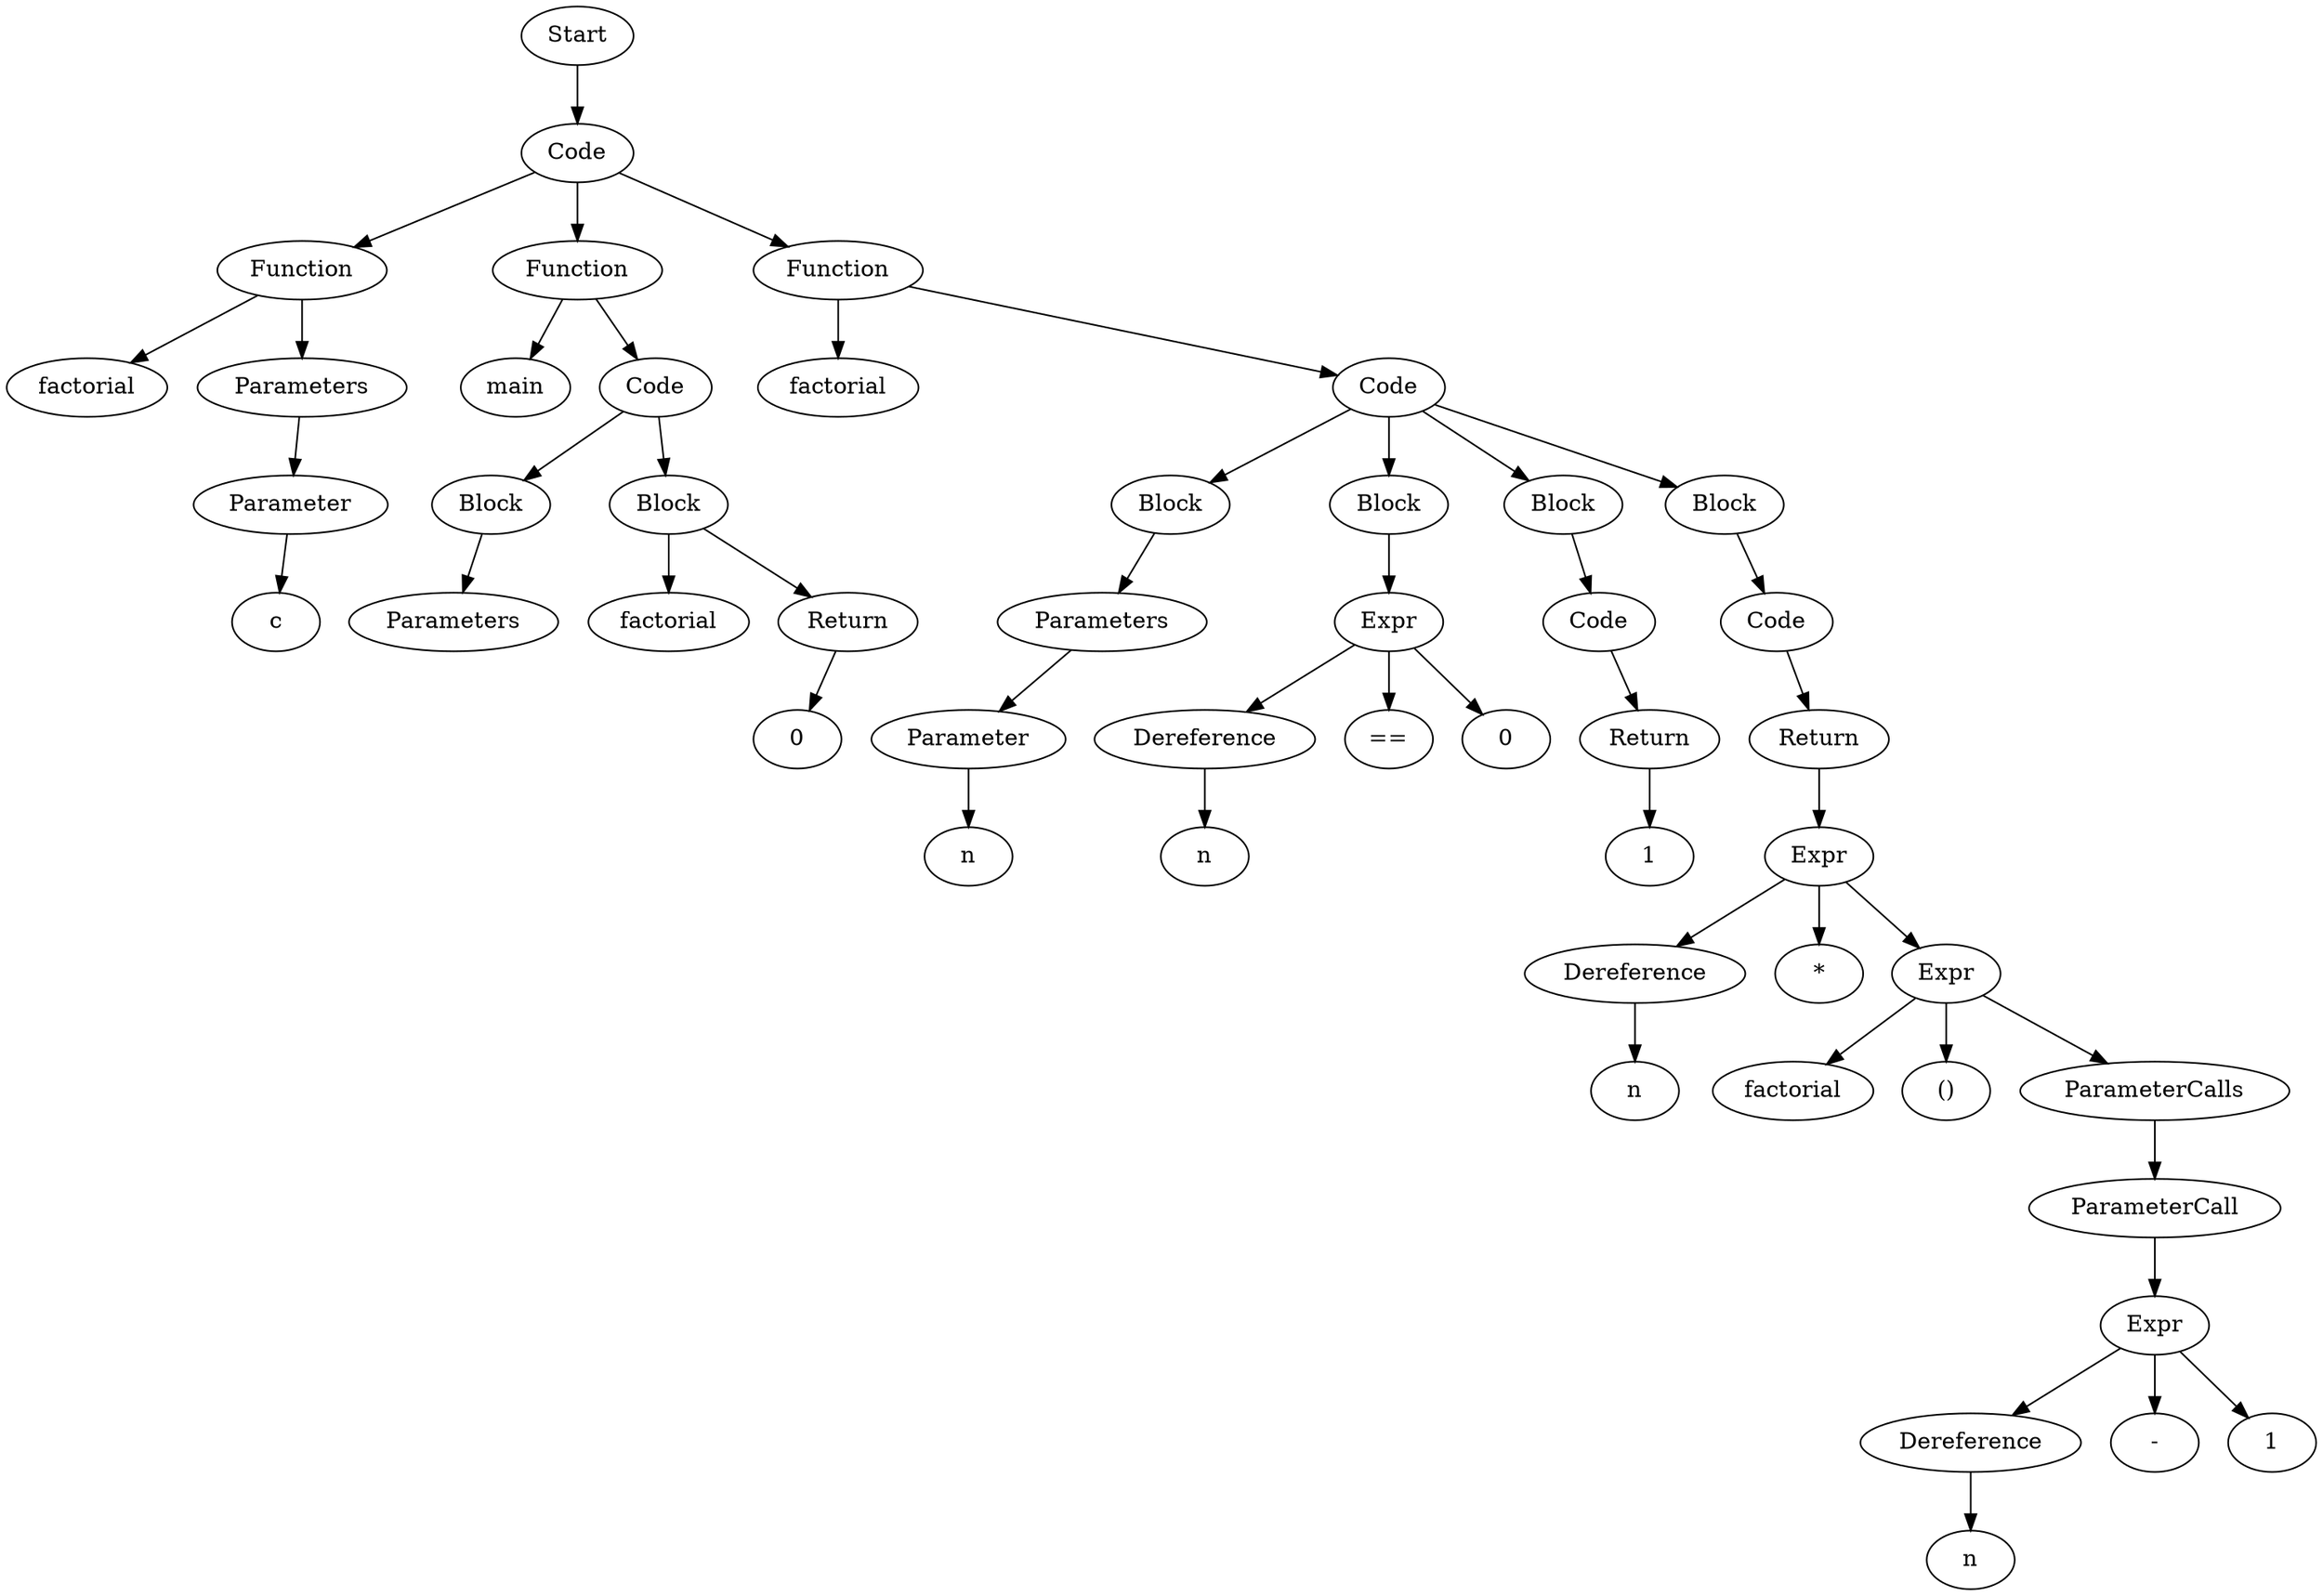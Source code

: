 digraph AST {
  "139136232265024" [label="Start"];
  "139136232265024" -> "139136232260176";
  "139136232260176" [label="Code"];
  "139136232260176" -> "139136232274768";
  "139136232260176" -> "139136232272032";
  "139136232260176" -> "139136230927536";
  "139136232274768" [label="Function"];
  "139136232274768" -> "139136232275536";
  "139136232274768" -> "139136232275296";
  "139136232275536" [label="factorial"];
  "139136232275296" [label="Parameters"];
  "139136232275296" -> "139136232259792";
  "139136232259792" [label="Parameter"];
  "139136232259792" -> "139136232262336";
  "139136232262336" [label="c"];
  "139136232272032" [label="Function"];
  "139136232272032" -> "139136232269008";
  "139136232272032" -> "139136232271024";
  "139136232269008" [label="main"];
  "139136232271024" [label="Code"];
  "139136232271024" -> "139136230922880";
  "139136232271024" -> "139136230917792";
  "139136230922880" [label="Block"];
  "139136230922880" -> "139136232260128";
  "139136232260128" [label="Parameters"];
  "139136230917792" [label="Block"];
  "139136230917792" -> "139136232266752";
  "139136230917792" -> "139136232269296";
  "139136232266752" [label="factorial"];
  "139136232269296" [label="Return"];
  "139136232269296" -> "139136230917024";
  "139136230917024" [label="0"];
  "139136230927536" [label="Function"];
  "139136230927536" -> "139136230925712";
  "139136230927536" -> "139136230921104";
  "139136230925712" [label="factorial"];
  "139136230921104" [label="Code"];
  "139136230921104" -> "139136230917840";
  "139136230921104" -> "139136230926192";
  "139136230921104" -> "139136230927200";
  "139136230921104" -> "139136230927008";
  "139136230917840" [label="Block"];
  "139136230917840" -> "139136230926816";
  "139136230926816" [label="Parameters"];
  "139136230926816" -> "139136230932144";
  "139136230932144" [label="Parameter"];
  "139136230932144" -> "139136230930032";
  "139136230930032" [label="n"];
  "139136230926192" [label="Block"];
  "139136230926192" -> "139136230920816";
  "139136230920816" [label="Expr"];
  "139136230920816" -> "139136232273664";
  "139136230920816" -> "139136230918128";
  "139136230920816" -> "139136230922832";
  "139136232273664" [label="Dereference"];
  "139136232273664" -> "139136230932432";
  "139136230932432" [label="n"];
  "139136230918128" [label="=="];
  "139136230922832" [label="0"];
  "139136230927200" [label="Block"];
  "139136230927200" -> "139136230928976";
  "139136230928976" [label="Code"];
  "139136230928976" -> "139136230930080";
  "139136230930080" [label="Return"];
  "139136230930080" -> "139136230921632";
  "139136230921632" [label="1"];
  "139136230927008" [label="Block"];
  "139136230927008" -> "139136230926096";
  "139136230926096" [label="Code"];
  "139136230926096" -> "139136230923600";
  "139136230923600" [label="Return"];
  "139136230923600" -> "139136230930272";
  "139136230930272" [label="Expr"];
  "139136230930272" -> "139136230925136";
  "139136230930272" -> "139136230920912";
  "139136230930272" -> "139136230917408";
  "139136230925136" [label="Dereference"];
  "139136230925136" -> "139136230923072";
  "139136230923072" [label="n"];
  "139136230920912" [label="*"];
  "139136230917408" [label="Expr"];
  "139136230917408" -> "139136230925808";
  "139136230917408" -> "139136230932384";
  "139136230917408" -> "139136230919232";
  "139136230925808" [label="factorial"];
  "139136230932384" [label="()"];
  "139136230919232" [label="ParameterCalls"];
  "139136230919232" -> "139136230916352";
  "139136230916352" [label="ParameterCall"];
  "139136230916352" -> "139136230920336";
  "139136230920336" [label="Expr"];
  "139136230920336" -> "139136230924272";
  "139136230920336" -> "139136230917264";
  "139136230920336" -> "139136230922544";
  "139136230924272" [label="Dereference"];
  "139136230924272" -> "139136230925472";
  "139136230925472" [label="n"];
  "139136230917264" [label="-"];
  "139136230922544" [label="1"];
}
